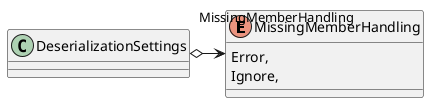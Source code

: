 @startuml
enum MissingMemberHandling {
    Error,
    Ignore,
}
class DeserializationSettings {
}
DeserializationSettings o-> "MissingMemberHandling" MissingMemberHandling
@enduml
